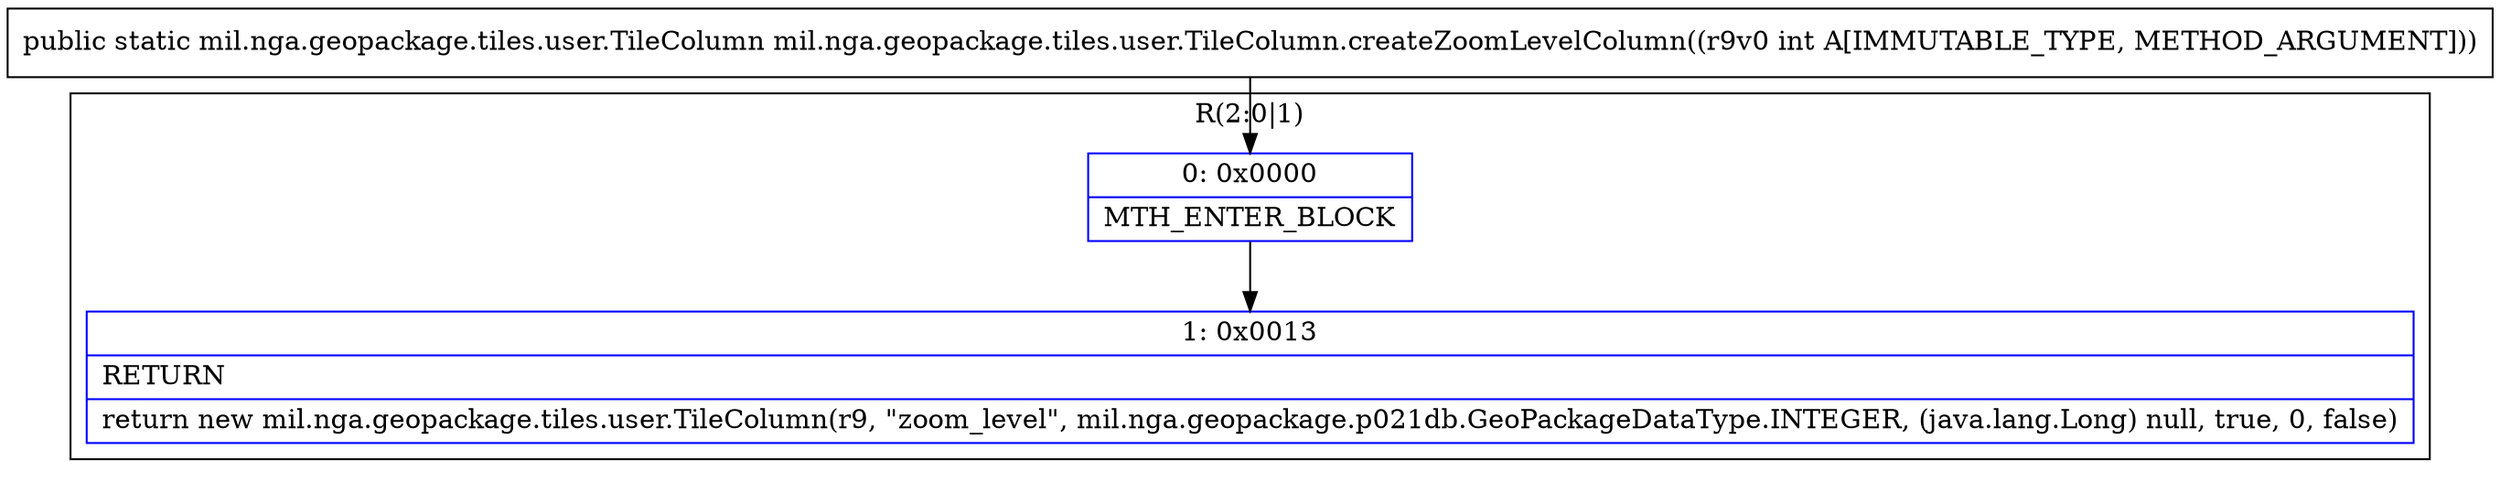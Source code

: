 digraph "CFG formil.nga.geopackage.tiles.user.TileColumn.createZoomLevelColumn(I)Lmil\/nga\/geopackage\/tiles\/user\/TileColumn;" {
subgraph cluster_Region_1867582407 {
label = "R(2:0|1)";
node [shape=record,color=blue];
Node_0 [shape=record,label="{0\:\ 0x0000|MTH_ENTER_BLOCK\l}"];
Node_1 [shape=record,label="{1\:\ 0x0013|RETURN\l|return new mil.nga.geopackage.tiles.user.TileColumn(r9, \"zoom_level\", mil.nga.geopackage.p021db.GeoPackageDataType.INTEGER, (java.lang.Long) null, true, 0, false)\l}"];
}
MethodNode[shape=record,label="{public static mil.nga.geopackage.tiles.user.TileColumn mil.nga.geopackage.tiles.user.TileColumn.createZoomLevelColumn((r9v0 int A[IMMUTABLE_TYPE, METHOD_ARGUMENT])) }"];
MethodNode -> Node_0;
Node_0 -> Node_1;
}

